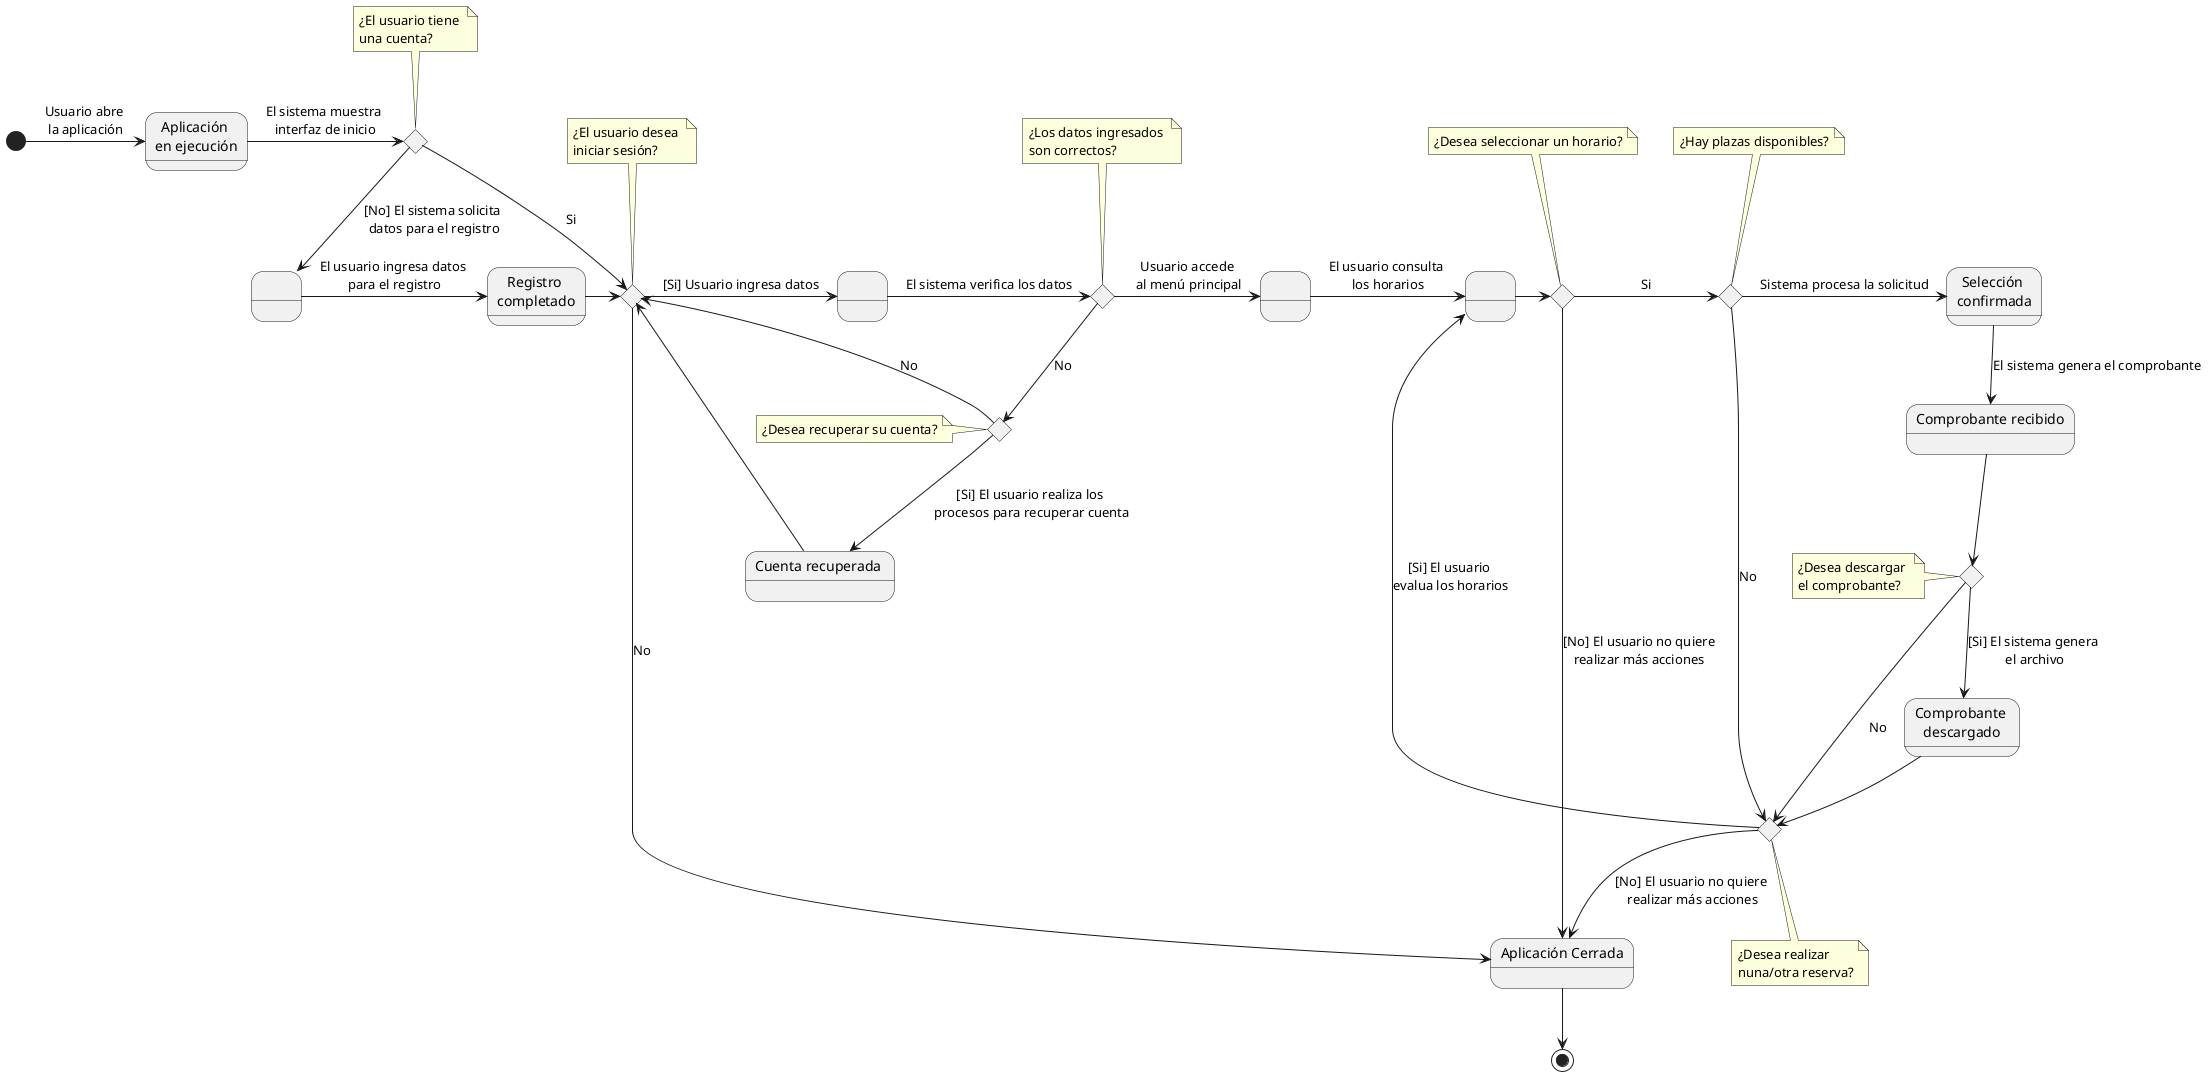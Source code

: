 @startuml
state "Aplicación \nen ejecución" as long1
[*]-right->long1:Usuario abre \nla aplicación
state choice1 <<choice>>
note top of choice1: ¿El usuario tiene \nuna cuenta?
long1-right->choice1: El sistema muestra \ninterfaz de inicio
state " " as long2
choice1-->long2:  [No] El sistema solicita \ndatos para el registro
state "Registro \ncompletado" as long3
long2-right->long3: El usuario ingresa datos \npara el registro
state choice2 <<choice>>
long3-right->choice2
note top of choice2: ¿El usuario desea \niniciar sesión?
choice1-->choice2: Si
state end1 <<end>>
state " " as long4
choice2-right->long4: [Si] Usuario ingresa datos
state choice3 <<choice>>
note top of choice3 : ¿Los datos ingresados \nson correctos?
long4-right->choice3: El sistema verifica los datos
state choice4 <<choice>>
note left of choice4 : ¿Desea recuperar su cuenta?
choice3-->choice4: No
choice4-->choice2: No
state "Cuenta recuperada " as long5
choice4-->long5 :[Si] El usuario realiza los \nprocesos para recuperar cuenta
long5-->choice2
state " " as long6
choice3-right->long6: Usuario accede\n al menú principal
state " " as long7
long6-right->long7: El usuario consulta \nlos horarios
state choice5 <<choice>>
note top of choice5: ¿Desea seleccionar un horario?
state "Aplicación Cerrada" as long8
choice2-->long8: No
long8-->end1
long7-right->choice5
state choice6 <<choice>>
note top of choice6: ¿Hay plazas disponibles?
choice5-right->choice6: Si
state choice7 <<choice>>
note bottom of choice7: ¿Desea realizar \nnuna/otra reserva?
choice7-right->long7 : [Si] El usuario \nevalua los horarios
choice7-->long8: [No] El usuario no quiere \nrealizar más acciones
state "Selección \nconfirmada" as long9
choice6-right->long9: Sistema procesa la solicitud
state "Comprobante recibido" as long10
long9-->long10: El sistema genera el comprobante
choice6-->choice7: No
state choice8 <<choice>>
note left of choice8: ¿Desea descargar \nel comprobante?
long10-->choice8
choice8-->choice7: No
state "Comprobante \ndescargado" as long11
choice8-->long11: [Si] El sistema genera \nel archivo
long11-->choice7
choice5-->long8:[No] El usuario no quiere\nrealizar más acciones
@enduml